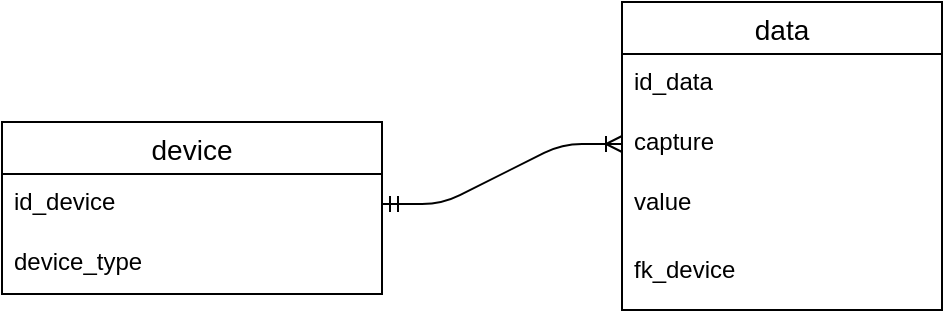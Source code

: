 <mxfile version="14.9.7" type="device"><diagram id="OQWBJMTpVQeXhQelIkbs" name="Page-1"><mxGraphModel dx="1422" dy="715" grid="1" gridSize="10" guides="1" tooltips="1" connect="1" arrows="1" fold="1" page="1" pageScale="1" pageWidth="850" pageHeight="1100" math="0" shadow="0"><root><mxCell id="0"/><mxCell id="1" parent="0"/><mxCell id="_uGbQFtFsHw-exCTodYJ-1" value="device" style="swimlane;fontStyle=0;childLayout=stackLayout;horizontal=1;startSize=26;horizontalStack=0;resizeParent=1;resizeParentMax=0;resizeLast=0;collapsible=1;marginBottom=0;align=center;fontSize=14;" parent="1" vertex="1"><mxGeometry x="100" y="180" width="190" height="86" as="geometry"/></mxCell><mxCell id="_uGbQFtFsHw-exCTodYJ-2" value="id_device" style="text;strokeColor=none;fillColor=none;spacingLeft=4;spacingRight=4;overflow=hidden;rotatable=0;points=[[0,0.5],[1,0.5]];portConstraint=eastwest;fontSize=12;" parent="_uGbQFtFsHw-exCTodYJ-1" vertex="1"><mxGeometry y="26" width="190" height="30" as="geometry"/></mxCell><mxCell id="_uGbQFtFsHw-exCTodYJ-3" value="device_type" style="text;strokeColor=none;fillColor=none;spacingLeft=4;spacingRight=4;overflow=hidden;rotatable=0;points=[[0,0.5],[1,0.5]];portConstraint=eastwest;fontSize=12;" parent="_uGbQFtFsHw-exCTodYJ-1" vertex="1"><mxGeometry y="56" width="190" height="30" as="geometry"/></mxCell><mxCell id="_uGbQFtFsHw-exCTodYJ-5" value="data" style="swimlane;fontStyle=0;childLayout=stackLayout;horizontal=1;startSize=26;horizontalStack=0;resizeParent=1;resizeParentMax=0;resizeLast=0;collapsible=1;marginBottom=0;align=center;fontSize=14;" parent="1" vertex="1"><mxGeometry x="410" y="120" width="160" height="154" as="geometry"/></mxCell><mxCell id="_uGbQFtFsHw-exCTodYJ-6" value="id_data" style="text;strokeColor=none;fillColor=none;spacingLeft=4;spacingRight=4;overflow=hidden;rotatable=0;points=[[0,0.5],[1,0.5]];portConstraint=eastwest;fontSize=12;" parent="_uGbQFtFsHw-exCTodYJ-5" vertex="1"><mxGeometry y="26" width="160" height="30" as="geometry"/></mxCell><mxCell id="_uGbQFtFsHw-exCTodYJ-7" value="capture" style="text;strokeColor=none;fillColor=none;spacingLeft=4;spacingRight=4;overflow=hidden;rotatable=0;points=[[0,0.5],[1,0.5]];portConstraint=eastwest;fontSize=12;" parent="_uGbQFtFsHw-exCTodYJ-5" vertex="1"><mxGeometry y="56" width="160" height="30" as="geometry"/></mxCell><mxCell id="_uGbQFtFsHw-exCTodYJ-8" value="value" style="text;strokeColor=none;fillColor=none;spacingLeft=4;spacingRight=4;overflow=hidden;rotatable=0;points=[[0,0.5],[1,0.5]];portConstraint=eastwest;fontSize=12;" parent="_uGbQFtFsHw-exCTodYJ-5" vertex="1"><mxGeometry y="86" width="160" height="34" as="geometry"/></mxCell><mxCell id="_uGbQFtFsHw-exCTodYJ-9" value="fk_device" style="text;strokeColor=none;fillColor=none;spacingLeft=4;spacingRight=4;overflow=hidden;rotatable=0;points=[[0,0.5],[1,0.5]];portConstraint=eastwest;fontSize=12;" parent="_uGbQFtFsHw-exCTodYJ-5" vertex="1"><mxGeometry y="120" width="160" height="34" as="geometry"/></mxCell><mxCell id="_uGbQFtFsHw-exCTodYJ-12" value="" style="edgeStyle=entityRelationEdgeStyle;fontSize=12;html=1;endArrow=ERoneToMany;startArrow=ERmandOne;exitX=1;exitY=0.5;exitDx=0;exitDy=0;entryX=0;entryY=0.5;entryDx=0;entryDy=0;" parent="1" source="_uGbQFtFsHw-exCTodYJ-2" target="_uGbQFtFsHw-exCTodYJ-7" edge="1"><mxGeometry width="100" height="100" relative="1" as="geometry"><mxPoint x="370" y="540" as="sourcePoint"/><mxPoint x="470" y="440" as="targetPoint"/></mxGeometry></mxCell></root></mxGraphModel></diagram></mxfile>